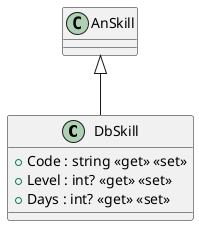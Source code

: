 @startuml
class DbSkill {
    + Code : string <<get>> <<set>>
    + Level : int? <<get>> <<set>>
    + Days : int? <<get>> <<set>>
}
AnSkill <|-- DbSkill
@enduml
